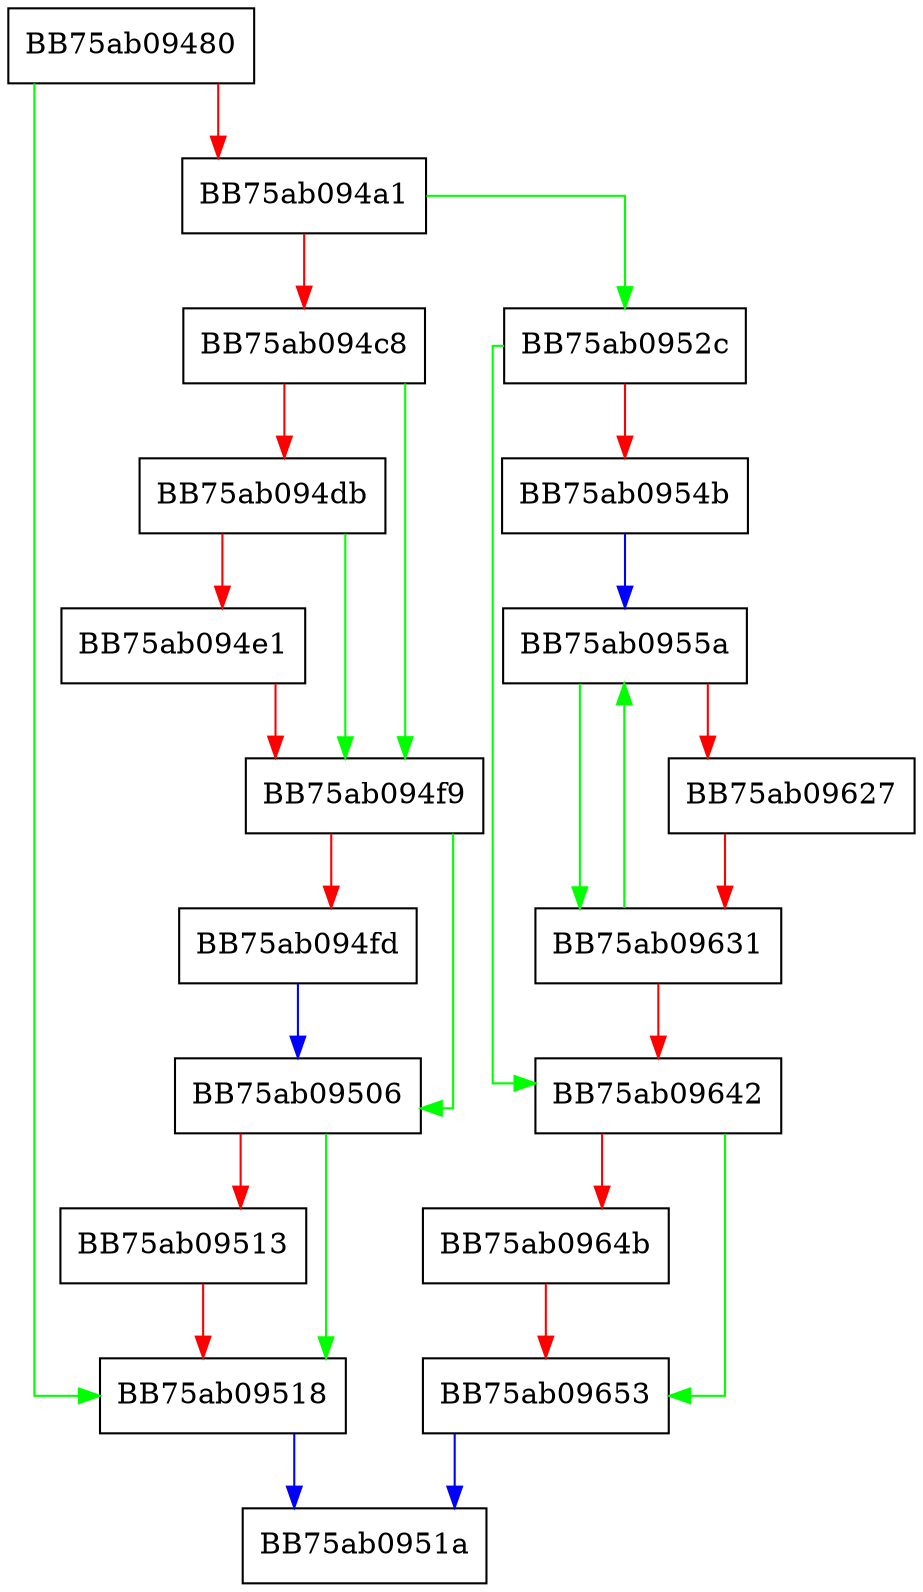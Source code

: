 digraph EnumerateServices {
  node [shape="box"];
  graph [splines=ortho];
  BB75ab09480 -> BB75ab09518 [color="green"];
  BB75ab09480 -> BB75ab094a1 [color="red"];
  BB75ab094a1 -> BB75ab0952c [color="green"];
  BB75ab094a1 -> BB75ab094c8 [color="red"];
  BB75ab094c8 -> BB75ab094f9 [color="green"];
  BB75ab094c8 -> BB75ab094db [color="red"];
  BB75ab094db -> BB75ab094f9 [color="green"];
  BB75ab094db -> BB75ab094e1 [color="red"];
  BB75ab094e1 -> BB75ab094f9 [color="red"];
  BB75ab094f9 -> BB75ab09506 [color="green"];
  BB75ab094f9 -> BB75ab094fd [color="red"];
  BB75ab094fd -> BB75ab09506 [color="blue"];
  BB75ab09506 -> BB75ab09518 [color="green"];
  BB75ab09506 -> BB75ab09513 [color="red"];
  BB75ab09513 -> BB75ab09518 [color="red"];
  BB75ab09518 -> BB75ab0951a [color="blue"];
  BB75ab0952c -> BB75ab09642 [color="green"];
  BB75ab0952c -> BB75ab0954b [color="red"];
  BB75ab0954b -> BB75ab0955a [color="blue"];
  BB75ab0955a -> BB75ab09631 [color="green"];
  BB75ab0955a -> BB75ab09627 [color="red"];
  BB75ab09627 -> BB75ab09631 [color="red"];
  BB75ab09631 -> BB75ab0955a [color="green"];
  BB75ab09631 -> BB75ab09642 [color="red"];
  BB75ab09642 -> BB75ab09653 [color="green"];
  BB75ab09642 -> BB75ab0964b [color="red"];
  BB75ab0964b -> BB75ab09653 [color="red"];
  BB75ab09653 -> BB75ab0951a [color="blue"];
}